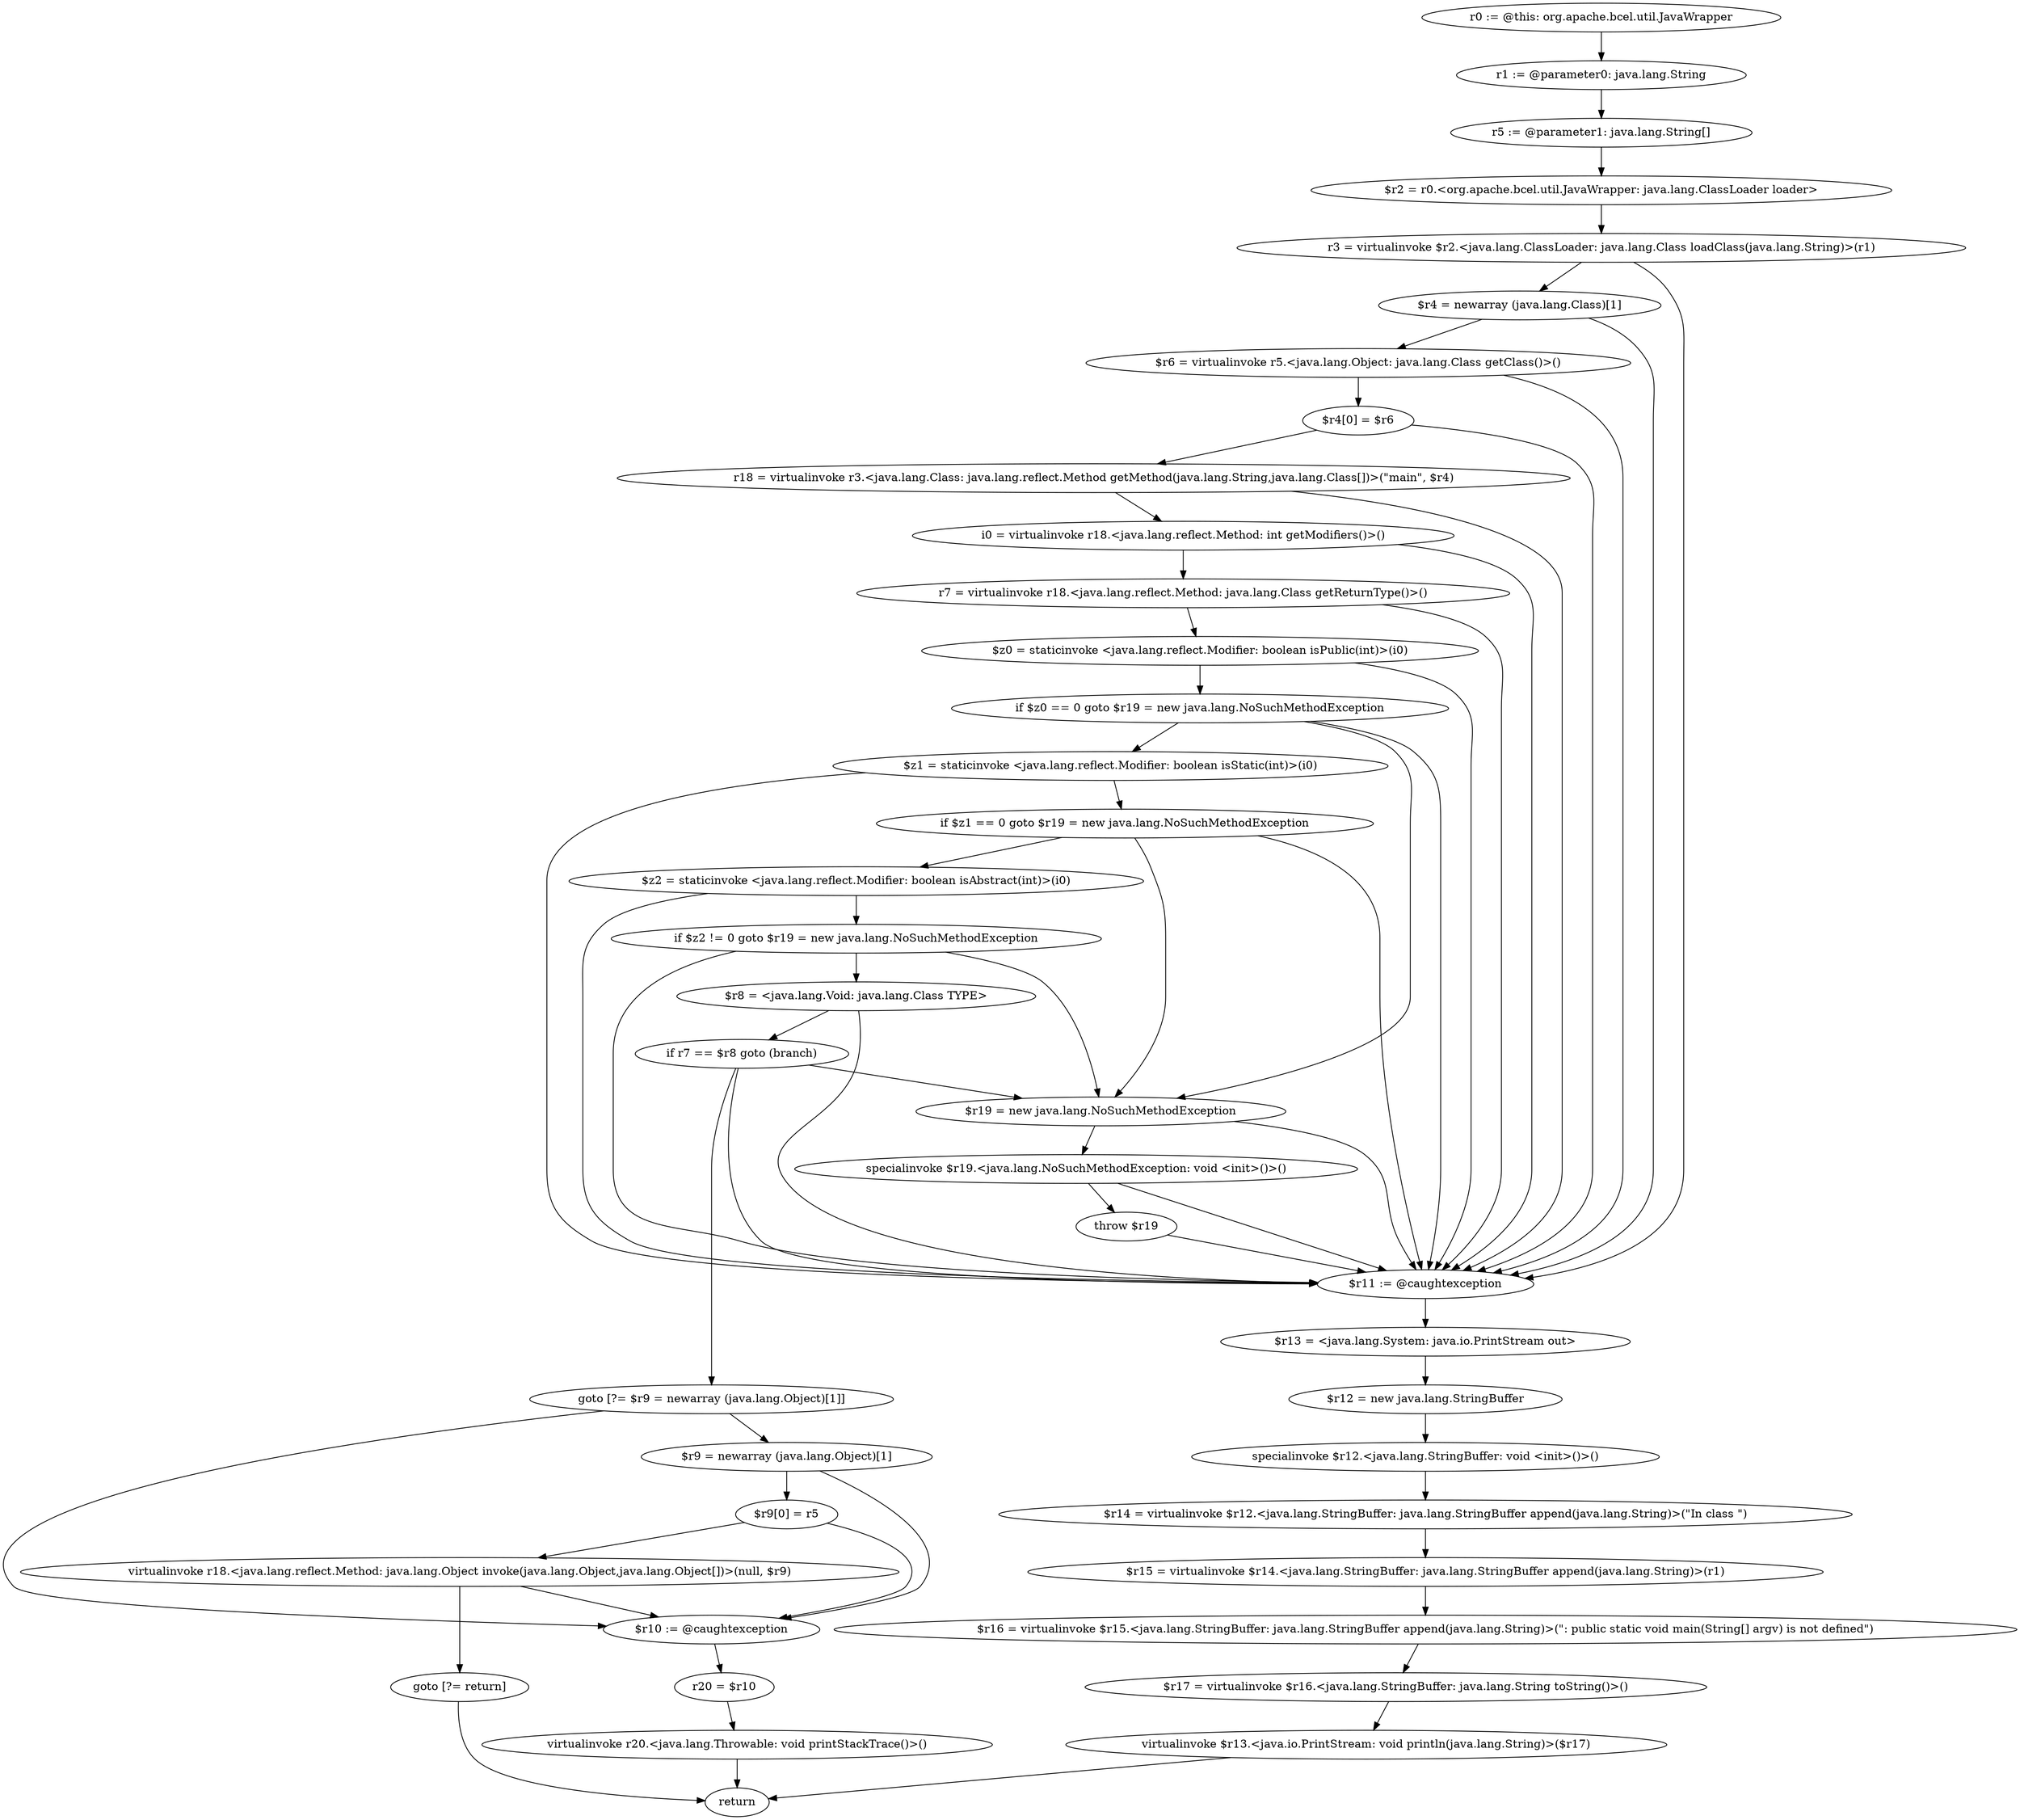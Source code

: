 digraph "unitGraph" {
    "r0 := @this: org.apache.bcel.util.JavaWrapper"
    "r1 := @parameter0: java.lang.String"
    "r5 := @parameter1: java.lang.String[]"
    "$r2 = r0.<org.apache.bcel.util.JavaWrapper: java.lang.ClassLoader loader>"
    "r3 = virtualinvoke $r2.<java.lang.ClassLoader: java.lang.Class loadClass(java.lang.String)>(r1)"
    "$r4 = newarray (java.lang.Class)[1]"
    "$r6 = virtualinvoke r5.<java.lang.Object: java.lang.Class getClass()>()"
    "$r4[0] = $r6"
    "r18 = virtualinvoke r3.<java.lang.Class: java.lang.reflect.Method getMethod(java.lang.String,java.lang.Class[])>(\"main\", $r4)"
    "i0 = virtualinvoke r18.<java.lang.reflect.Method: int getModifiers()>()"
    "r7 = virtualinvoke r18.<java.lang.reflect.Method: java.lang.Class getReturnType()>()"
    "$z0 = staticinvoke <java.lang.reflect.Modifier: boolean isPublic(int)>(i0)"
    "if $z0 == 0 goto $r19 = new java.lang.NoSuchMethodException"
    "$z1 = staticinvoke <java.lang.reflect.Modifier: boolean isStatic(int)>(i0)"
    "if $z1 == 0 goto $r19 = new java.lang.NoSuchMethodException"
    "$z2 = staticinvoke <java.lang.reflect.Modifier: boolean isAbstract(int)>(i0)"
    "if $z2 != 0 goto $r19 = new java.lang.NoSuchMethodException"
    "$r8 = <java.lang.Void: java.lang.Class TYPE>"
    "if r7 == $r8 goto (branch)"
    "$r19 = new java.lang.NoSuchMethodException"
    "specialinvoke $r19.<java.lang.NoSuchMethodException: void <init>()>()"
    "throw $r19"
    "goto [?= $r9 = newarray (java.lang.Object)[1]]"
    "$r11 := @caughtexception"
    "$r13 = <java.lang.System: java.io.PrintStream out>"
    "$r12 = new java.lang.StringBuffer"
    "specialinvoke $r12.<java.lang.StringBuffer: void <init>()>()"
    "$r14 = virtualinvoke $r12.<java.lang.StringBuffer: java.lang.StringBuffer append(java.lang.String)>(\"In class \")"
    "$r15 = virtualinvoke $r14.<java.lang.StringBuffer: java.lang.StringBuffer append(java.lang.String)>(r1)"
    "$r16 = virtualinvoke $r15.<java.lang.StringBuffer: java.lang.StringBuffer append(java.lang.String)>(\": public static void main(String[] argv) is not defined\")"
    "$r17 = virtualinvoke $r16.<java.lang.StringBuffer: java.lang.String toString()>()"
    "virtualinvoke $r13.<java.io.PrintStream: void println(java.lang.String)>($r17)"
    "return"
    "$r9 = newarray (java.lang.Object)[1]"
    "$r9[0] = r5"
    "virtualinvoke r18.<java.lang.reflect.Method: java.lang.Object invoke(java.lang.Object,java.lang.Object[])>(null, $r9)"
    "goto [?= return]"
    "$r10 := @caughtexception"
    "r20 = $r10"
    "virtualinvoke r20.<java.lang.Throwable: void printStackTrace()>()"
    "r0 := @this: org.apache.bcel.util.JavaWrapper"->"r1 := @parameter0: java.lang.String";
    "r1 := @parameter0: java.lang.String"->"r5 := @parameter1: java.lang.String[]";
    "r5 := @parameter1: java.lang.String[]"->"$r2 = r0.<org.apache.bcel.util.JavaWrapper: java.lang.ClassLoader loader>";
    "$r2 = r0.<org.apache.bcel.util.JavaWrapper: java.lang.ClassLoader loader>"->"r3 = virtualinvoke $r2.<java.lang.ClassLoader: java.lang.Class loadClass(java.lang.String)>(r1)";
    "r3 = virtualinvoke $r2.<java.lang.ClassLoader: java.lang.Class loadClass(java.lang.String)>(r1)"->"$r4 = newarray (java.lang.Class)[1]";
    "r3 = virtualinvoke $r2.<java.lang.ClassLoader: java.lang.Class loadClass(java.lang.String)>(r1)"->"$r11 := @caughtexception";
    "$r4 = newarray (java.lang.Class)[1]"->"$r6 = virtualinvoke r5.<java.lang.Object: java.lang.Class getClass()>()";
    "$r4 = newarray (java.lang.Class)[1]"->"$r11 := @caughtexception";
    "$r6 = virtualinvoke r5.<java.lang.Object: java.lang.Class getClass()>()"->"$r4[0] = $r6";
    "$r6 = virtualinvoke r5.<java.lang.Object: java.lang.Class getClass()>()"->"$r11 := @caughtexception";
    "$r4[0] = $r6"->"r18 = virtualinvoke r3.<java.lang.Class: java.lang.reflect.Method getMethod(java.lang.String,java.lang.Class[])>(\"main\", $r4)";
    "$r4[0] = $r6"->"$r11 := @caughtexception";
    "r18 = virtualinvoke r3.<java.lang.Class: java.lang.reflect.Method getMethod(java.lang.String,java.lang.Class[])>(\"main\", $r4)"->"i0 = virtualinvoke r18.<java.lang.reflect.Method: int getModifiers()>()";
    "r18 = virtualinvoke r3.<java.lang.Class: java.lang.reflect.Method getMethod(java.lang.String,java.lang.Class[])>(\"main\", $r4)"->"$r11 := @caughtexception";
    "i0 = virtualinvoke r18.<java.lang.reflect.Method: int getModifiers()>()"->"r7 = virtualinvoke r18.<java.lang.reflect.Method: java.lang.Class getReturnType()>()";
    "i0 = virtualinvoke r18.<java.lang.reflect.Method: int getModifiers()>()"->"$r11 := @caughtexception";
    "r7 = virtualinvoke r18.<java.lang.reflect.Method: java.lang.Class getReturnType()>()"->"$z0 = staticinvoke <java.lang.reflect.Modifier: boolean isPublic(int)>(i0)";
    "r7 = virtualinvoke r18.<java.lang.reflect.Method: java.lang.Class getReturnType()>()"->"$r11 := @caughtexception";
    "$z0 = staticinvoke <java.lang.reflect.Modifier: boolean isPublic(int)>(i0)"->"if $z0 == 0 goto $r19 = new java.lang.NoSuchMethodException";
    "$z0 = staticinvoke <java.lang.reflect.Modifier: boolean isPublic(int)>(i0)"->"$r11 := @caughtexception";
    "if $z0 == 0 goto $r19 = new java.lang.NoSuchMethodException"->"$z1 = staticinvoke <java.lang.reflect.Modifier: boolean isStatic(int)>(i0)";
    "if $z0 == 0 goto $r19 = new java.lang.NoSuchMethodException"->"$r19 = new java.lang.NoSuchMethodException";
    "if $z0 == 0 goto $r19 = new java.lang.NoSuchMethodException"->"$r11 := @caughtexception";
    "$z1 = staticinvoke <java.lang.reflect.Modifier: boolean isStatic(int)>(i0)"->"if $z1 == 0 goto $r19 = new java.lang.NoSuchMethodException";
    "$z1 = staticinvoke <java.lang.reflect.Modifier: boolean isStatic(int)>(i0)"->"$r11 := @caughtexception";
    "if $z1 == 0 goto $r19 = new java.lang.NoSuchMethodException"->"$z2 = staticinvoke <java.lang.reflect.Modifier: boolean isAbstract(int)>(i0)";
    "if $z1 == 0 goto $r19 = new java.lang.NoSuchMethodException"->"$r19 = new java.lang.NoSuchMethodException";
    "if $z1 == 0 goto $r19 = new java.lang.NoSuchMethodException"->"$r11 := @caughtexception";
    "$z2 = staticinvoke <java.lang.reflect.Modifier: boolean isAbstract(int)>(i0)"->"if $z2 != 0 goto $r19 = new java.lang.NoSuchMethodException";
    "$z2 = staticinvoke <java.lang.reflect.Modifier: boolean isAbstract(int)>(i0)"->"$r11 := @caughtexception";
    "if $z2 != 0 goto $r19 = new java.lang.NoSuchMethodException"->"$r8 = <java.lang.Void: java.lang.Class TYPE>";
    "if $z2 != 0 goto $r19 = new java.lang.NoSuchMethodException"->"$r19 = new java.lang.NoSuchMethodException";
    "if $z2 != 0 goto $r19 = new java.lang.NoSuchMethodException"->"$r11 := @caughtexception";
    "$r8 = <java.lang.Void: java.lang.Class TYPE>"->"if r7 == $r8 goto (branch)";
    "$r8 = <java.lang.Void: java.lang.Class TYPE>"->"$r11 := @caughtexception";
    "if r7 == $r8 goto (branch)"->"$r19 = new java.lang.NoSuchMethodException";
    "if r7 == $r8 goto (branch)"->"goto [?= $r9 = newarray (java.lang.Object)[1]]";
    "if r7 == $r8 goto (branch)"->"$r11 := @caughtexception";
    "$r19 = new java.lang.NoSuchMethodException"->"specialinvoke $r19.<java.lang.NoSuchMethodException: void <init>()>()";
    "$r19 = new java.lang.NoSuchMethodException"->"$r11 := @caughtexception";
    "specialinvoke $r19.<java.lang.NoSuchMethodException: void <init>()>()"->"throw $r19";
    "specialinvoke $r19.<java.lang.NoSuchMethodException: void <init>()>()"->"$r11 := @caughtexception";
    "throw $r19"->"$r11 := @caughtexception";
    "goto [?= $r9 = newarray (java.lang.Object)[1]]"->"$r9 = newarray (java.lang.Object)[1]";
    "goto [?= $r9 = newarray (java.lang.Object)[1]]"->"$r10 := @caughtexception";
    "$r11 := @caughtexception"->"$r13 = <java.lang.System: java.io.PrintStream out>";
    "$r13 = <java.lang.System: java.io.PrintStream out>"->"$r12 = new java.lang.StringBuffer";
    "$r12 = new java.lang.StringBuffer"->"specialinvoke $r12.<java.lang.StringBuffer: void <init>()>()";
    "specialinvoke $r12.<java.lang.StringBuffer: void <init>()>()"->"$r14 = virtualinvoke $r12.<java.lang.StringBuffer: java.lang.StringBuffer append(java.lang.String)>(\"In class \")";
    "$r14 = virtualinvoke $r12.<java.lang.StringBuffer: java.lang.StringBuffer append(java.lang.String)>(\"In class \")"->"$r15 = virtualinvoke $r14.<java.lang.StringBuffer: java.lang.StringBuffer append(java.lang.String)>(r1)";
    "$r15 = virtualinvoke $r14.<java.lang.StringBuffer: java.lang.StringBuffer append(java.lang.String)>(r1)"->"$r16 = virtualinvoke $r15.<java.lang.StringBuffer: java.lang.StringBuffer append(java.lang.String)>(\": public static void main(String[] argv) is not defined\")";
    "$r16 = virtualinvoke $r15.<java.lang.StringBuffer: java.lang.StringBuffer append(java.lang.String)>(\": public static void main(String[] argv) is not defined\")"->"$r17 = virtualinvoke $r16.<java.lang.StringBuffer: java.lang.String toString()>()";
    "$r17 = virtualinvoke $r16.<java.lang.StringBuffer: java.lang.String toString()>()"->"virtualinvoke $r13.<java.io.PrintStream: void println(java.lang.String)>($r17)";
    "virtualinvoke $r13.<java.io.PrintStream: void println(java.lang.String)>($r17)"->"return";
    "$r9 = newarray (java.lang.Object)[1]"->"$r9[0] = r5";
    "$r9 = newarray (java.lang.Object)[1]"->"$r10 := @caughtexception";
    "$r9[0] = r5"->"virtualinvoke r18.<java.lang.reflect.Method: java.lang.Object invoke(java.lang.Object,java.lang.Object[])>(null, $r9)";
    "$r9[0] = r5"->"$r10 := @caughtexception";
    "virtualinvoke r18.<java.lang.reflect.Method: java.lang.Object invoke(java.lang.Object,java.lang.Object[])>(null, $r9)"->"goto [?= return]";
    "virtualinvoke r18.<java.lang.reflect.Method: java.lang.Object invoke(java.lang.Object,java.lang.Object[])>(null, $r9)"->"$r10 := @caughtexception";
    "goto [?= return]"->"return";
    "$r10 := @caughtexception"->"r20 = $r10";
    "r20 = $r10"->"virtualinvoke r20.<java.lang.Throwable: void printStackTrace()>()";
    "virtualinvoke r20.<java.lang.Throwable: void printStackTrace()>()"->"return";
}
